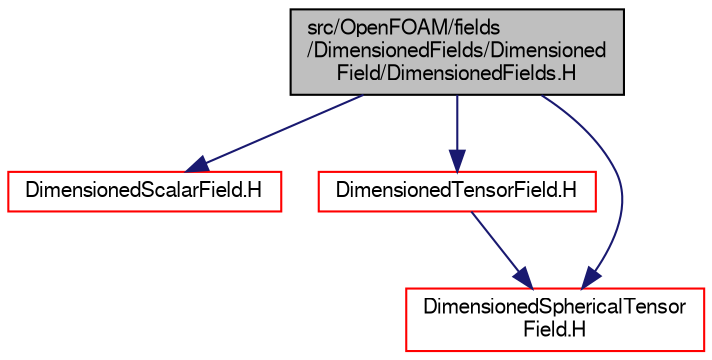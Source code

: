 digraph "src/OpenFOAM/fields/DimensionedFields/DimensionedField/DimensionedFields.H"
{
  bgcolor="transparent";
  edge [fontname="FreeSans",fontsize="10",labelfontname="FreeSans",labelfontsize="10"];
  node [fontname="FreeSans",fontsize="10",shape=record];
  Node1 [label="src/OpenFOAM/fields\l/DimensionedFields/Dimensioned\lField/DimensionedFields.H",height=0.2,width=0.4,color="black", fillcolor="grey75", style="filled" fontcolor="black"];
  Node1 -> Node2 [color="midnightblue",fontsize="10",style="solid",fontname="FreeSans"];
  Node2 [label="DimensionedScalarField.H",height=0.2,width=0.4,color="red",URL="$a07439.html",tooltip="Scalar specific part of the implementation of DimensionedField. "];
  Node1 -> Node3 [color="midnightblue",fontsize="10",style="solid",fontname="FreeSans"];
  Node3 [label="DimensionedTensorField.H",height=0.2,width=0.4,color="red",URL="$a07445.html",tooltip="Tensor specific part of the implementation of DimensionedField. "];
  Node3 -> Node4 [color="midnightblue",fontsize="10",style="solid",fontname="FreeSans"];
  Node4 [label="DimensionedSphericalTensor\lField.H",height=0.2,width=0.4,color="red",URL="$a07441.html",tooltip="Specialisation of DimensionedField&lt;T, GeoMesh&gt; for sphericalTensor. "];
  Node1 -> Node4 [color="midnightblue",fontsize="10",style="solid",fontname="FreeSans"];
}
